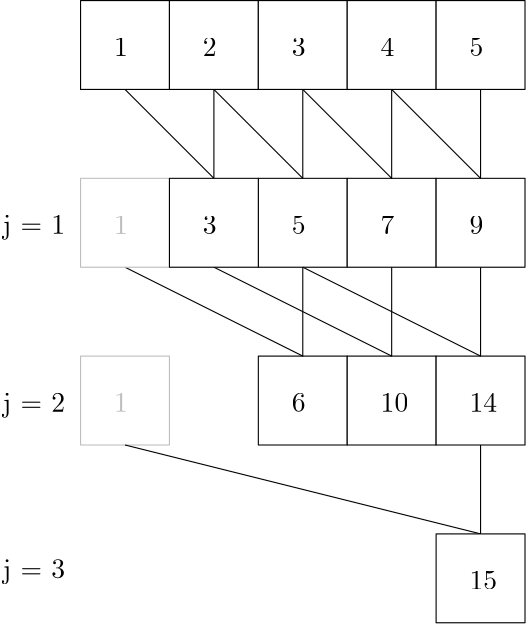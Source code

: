 <?xml version="1.0"?>
<!DOCTYPE ipe SYSTEM "ipe.dtd">
<ipe version="70005" creator="Ipe 7.1.2">
<info created="D:20120605181249" modified="D:20120605184217"/>
<ipestyle name="basic">
<symbol name="arrow/arc(spx)">
<path stroke="sym-stroke" fill="sym-stroke" pen="sym-pen">
0 0 m
-1 0.333 l
-1 -0.333 l
h
</path>
</symbol>
<symbol name="arrow/farc(spx)">
<path stroke="sym-stroke" fill="white" pen="sym-pen">
0 0 m
-1 0.333 l
-1 -0.333 l
h
</path>
</symbol>
<symbol name="mark/circle(sx)" transformations="translations">
<path fill="sym-stroke">
0.6 0 0 0.6 0 0 e
0.4 0 0 0.4 0 0 e
</path>
</symbol>
<symbol name="mark/disk(sx)" transformations="translations">
<path fill="sym-stroke">
0.6 0 0 0.6 0 0 e
</path>
</symbol>
<symbol name="mark/fdisk(sfx)" transformations="translations">
<group>
<path fill="sym-fill">
0.5 0 0 0.5 0 0 e
</path>
<path fill="sym-stroke" fillrule="eofill">
0.6 0 0 0.6 0 0 e
0.4 0 0 0.4 0 0 e
</path>
</group>
</symbol>
<symbol name="mark/box(sx)" transformations="translations">
<path fill="sym-stroke" fillrule="eofill">
-0.6 -0.6 m
0.6 -0.6 l
0.6 0.6 l
-0.6 0.6 l
h
-0.4 -0.4 m
0.4 -0.4 l
0.4 0.4 l
-0.4 0.4 l
h
</path>
</symbol>
<symbol name="mark/square(sx)" transformations="translations">
<path fill="sym-stroke">
-0.6 -0.6 m
0.6 -0.6 l
0.6 0.6 l
-0.6 0.6 l
h
</path>
</symbol>
<symbol name="mark/fsquare(sfx)" transformations="translations">
<group>
<path fill="sym-fill">
-0.5 -0.5 m
0.5 -0.5 l
0.5 0.5 l
-0.5 0.5 l
h
</path>
<path fill="sym-stroke" fillrule="eofill">
-0.6 -0.6 m
0.6 -0.6 l
0.6 0.6 l
-0.6 0.6 l
h
-0.4 -0.4 m
0.4 -0.4 l
0.4 0.4 l
-0.4 0.4 l
h
</path>
</group>
</symbol>
<symbol name="mark/cross(sx)" transformations="translations">
<group>
<path fill="sym-stroke">
-0.43 -0.57 m
0.57 0.43 l
0.43 0.57 l
-0.57 -0.43 l
h
</path>
<path fill="sym-stroke">
-0.43 0.57 m
0.57 -0.43 l
0.43 -0.57 l
-0.57 0.43 l
h
</path>
</group>
</symbol>
<symbol name="arrow/fnormal(spx)">
<path stroke="sym-stroke" fill="white" pen="sym-pen">
0 0 m
-1 0.333 l
-1 -0.333 l
h
</path>
</symbol>
<symbol name="arrow/pointed(spx)">
<path stroke="sym-stroke" fill="sym-stroke" pen="sym-pen">
0 0 m
-1 0.333 l
-0.8 0 l
-1 -0.333 l
h
</path>
</symbol>
<symbol name="arrow/fpointed(spx)">
<path stroke="sym-stroke" fill="white" pen="sym-pen">
0 0 m
-1 0.333 l
-0.8 0 l
-1 -0.333 l
h
</path>
</symbol>
<symbol name="arrow/linear(spx)">
<path stroke="sym-stroke" pen="sym-pen">
-1 0.333 m
0 0 l
-1 -0.333 l
</path>
</symbol>
<symbol name="arrow/fdouble(spx)">
<path stroke="sym-stroke" fill="white" pen="sym-pen">
0 0 m
-1 0.333 l
-1 -0.333 l
h
-1 0 m
-2 0.333 l
-2 -0.333 l
h
</path>
</symbol>
<symbol name="arrow/double(spx)">
<path stroke="sym-stroke" fill="sym-stroke" pen="sym-pen">
0 0 m
-1 0.333 l
-1 -0.333 l
h
-1 0 m
-2 0.333 l
-2 -0.333 l
h
</path>
</symbol>
<pen name="heavier" value="0.8"/>
<pen name="fat" value="1.2"/>
<pen name="ultrafat" value="2"/>
<symbolsize name="large" value="5"/>
<symbolsize name="small" value="2"/>
<symbolsize name="tiny" value="1.1"/>
<arrowsize name="large" value="10"/>
<arrowsize name="small" value="5"/>
<arrowsize name="tiny" value="3"/>
<color name="red" value="1 0 0"/>
<color name="green" value="0 1 0"/>
<color name="blue" value="0 0 1"/>
<color name="yellow" value="1 1 0"/>
<color name="orange" value="1 0.647 0"/>
<color name="gold" value="1 0.843 0"/>
<color name="purple" value="0.627 0.125 0.941"/>
<color name="gray" value="0.745"/>
<color name="brown" value="0.647 0.165 0.165"/>
<color name="navy" value="0 0 0.502"/>
<color name="pink" value="1 0.753 0.796"/>
<color name="seagreen" value="0.18 0.545 0.341"/>
<color name="turquoise" value="0.251 0.878 0.816"/>
<color name="violet" value="0.933 0.51 0.933"/>
<color name="darkblue" value="0 0 0.545"/>
<color name="darkcyan" value="0 0.545 0.545"/>
<color name="darkgray" value="0.663"/>
<color name="darkgreen" value="0 0.392 0"/>
<color name="darkmagenta" value="0.545 0 0.545"/>
<color name="darkorange" value="1 0.549 0"/>
<color name="darkred" value="0.545 0 0"/>
<color name="lightblue" value="0.678 0.847 0.902"/>
<color name="lightcyan" value="0.878 1 1"/>
<color name="lightgray" value="0.827"/>
<color name="lightgreen" value="0.565 0.933 0.565"/>
<color name="lightyellow" value="1 1 0.878"/>
<dashstyle name="dashed" value="[4] 0"/>
<dashstyle name="dotted" value="[1 3] 0"/>
<dashstyle name="dash dotted" value="[4 2 1 2] 0"/>
<dashstyle name="dash dot dotted" value="[4 2 1 2 1 2] 0"/>
<textsize name="large" value="\large"/>
<textsize name="Large" value="\Large"/>
<textsize name="LARGE" value="\LARGE"/>
<textsize name="huge" value="\huge"/>
<textsize name="Huge" value="\Huge"/>
<textsize name="small" value="\small"/>
<textsize name="footnote" value="\footnotesize"/>
<textsize name="tiny" value="\tiny"/>
<textstyle name="center" begin="\begin{center}" end="\end{center}"/>
<textstyle name="itemize" begin="\begin{itemize}" end="\end{itemize}"/>
<textstyle name="item" begin="\begin{itemize}\item{}" end="\end{itemize}"/>
<gridsize name="4 pts" value="4"/>
<gridsize name="8 pts (~3 mm)" value="8"/>
<gridsize name="16 pts (~6 mm)" value="16"/>
<gridsize name="32 pts (~12 mm)" value="32"/>
<gridsize name="10 pts (~3.5 mm)" value="10"/>
<gridsize name="20 pts (~7 mm)" value="20"/>
<gridsize name="14 pts (~5 mm)" value="14"/>
<gridsize name="28 pts (~10 mm)" value="28"/>
<gridsize name="56 pts (~20 mm)" value="56"/>
<anglesize name="90 deg" value="90"/>
<anglesize name="60 deg" value="60"/>
<anglesize name="45 deg" value="45"/>
<anglesize name="30 deg" value="30"/>
<anglesize name="22.5 deg" value="22.5"/>
<tiling name="falling" angle="-60" step="4" width="1"/>
<tiling name="rising" angle="30" step="4" width="1"/>
</ipestyle>
<page>
<layer name="alpha"/>
<view layers="alpha" active="alpha"/>
<path layer="alpha" stroke="black" fill="white">
64 768 m
64 736 l
96 736 l
96 768 l
h
</path>
<path matrix="1 0 0 1 32 0" stroke="black" fill="white">
64 768 m
64 736 l
96 736 l
96 768 l
h
</path>
<path matrix="1 0 0 1 64 0" stroke="black" fill="white">
64 768 m
64 736 l
96 736 l
96 768 l
h
</path>
<path matrix="1 0 0 1 96 0" stroke="black" fill="white">
64 768 m
64 736 l
96 736 l
96 768 l
h
</path>
<path matrix="1 0 0 1 128 0" stroke="black" fill="white">
64 768 m
64 736 l
96 736 l
96 768 l
h
</path>
<text matrix="1 0 0 1 4 4" transformations="translations" pos="72 744" stroke="black" type="label" width="4.981" height="6.42" depth="0" valign="baseline">1</text>
<text matrix="1 0 0 1 4 4" transformations="translations" pos="104 744" stroke="black" type="label" width="4.981" height="6.42" depth="0" valign="baseline">2</text>
<text matrix="1 0 0 1 68 4" transformations="translations" pos="72 744" stroke="black" type="label" width="4.981" height="6.42" depth="0" valign="baseline">3</text>
<text matrix="1 0 0 1 68 4" transformations="translations" pos="104 744" stroke="black" type="label" width="4.981" height="6.42" depth="0" valign="baseline">4</text>
<text matrix="1 0 0 1 100 4" transformations="translations" pos="104 744" stroke="black" type="label" width="4.981" height="6.42" depth="0" valign="baseline">5</text>
<path matrix="1 0 0 1 64 -64" stroke="black" fill="white">
64 768 m
64 736 l
96 736 l
96 768 l
h
</path>
<path matrix="1 0 0 1 96 -64" stroke="black" fill="white">
64 768 m
64 736 l
96 736 l
96 768 l
h
</path>
<path matrix="1 0 0 1 128 -64" stroke="black" fill="white">
64 768 m
64 736 l
96 736 l
96 768 l
h
</path>
<text matrix="1 0 0 1 68 -60" transformations="translations" pos="72 744" stroke="black" type="label" width="4.981" height="6.42" depth="0" valign="baseline">5</text>
<text matrix="1 0 0 1 68 -60" transformations="translations" pos="104 744" stroke="black" type="label" width="4.981" height="6.42" depth="0" valign="baseline">7</text>
<text matrix="1 0 0 1 100 -60" transformations="translations" pos="104 744" stroke="black" type="label" width="4.981" height="6.42" depth="0" valign="baseline">9</text>
<path stroke="black">
80 736 m
112 704 l
112 736 l
</path>
<path matrix="1 0 0 1 32 0" stroke="black">
80 736 m
112 704 l
112 736 l
</path>
<path matrix="1 0 0 1 64 0" stroke="black">
80 736 m
112 704 l
112 736 l
</path>
<path matrix="1 0 0 1 96 0" stroke="black">
80 736 m
112 704 l
112 736 l
</path>
<path matrix="1 0 0 1 64 -128" stroke="black" fill="white">
64 768 m
64 736 l
96 736 l
96 768 l
h
</path>
<path matrix="1 0 0 1 96 -128" stroke="black" fill="white">
64 768 m
64 736 l
96 736 l
96 768 l
h
</path>
<path matrix="1 0 0 1 128 -128" stroke="black" fill="white">
64 768 m
64 736 l
96 736 l
96 768 l
h
</path>
<text matrix="1 0 0 1 68 -124" transformations="translations" pos="72 744" stroke="black" type="label" width="4.981" height="6.42" depth="0" valign="baseline">6</text>
<text matrix="1 0 0 1 68 -124" transformations="translations" pos="104 744" stroke="black" type="label" width="9.963" height="6.42" depth="0" valign="baseline">10</text>
<text matrix="1 0 0 1 100 -124" transformations="translations" pos="104 744" stroke="black" type="label" width="9.963" height="6.42" depth="0" valign="baseline">14</text>
<path stroke="black">
80 672 m
144 640 l
144 672 l
</path>
<path matrix="1 0 0 1 32 0" stroke="black">
80 672 m
144 640 l
144 672 l
</path>
<path matrix="1 0 0 1 64 0" stroke="black">
80 672 m
144 640 l
144 672 l
</path>
<path matrix="1 0 0 1 0 -64" stroke="gray" fill="white">
64 768 m
64 736 l
96 736 l
96 768 l
h
</path>
<text matrix="1 0 0 1 4 -60" transformations="translations" pos="72 744" stroke="gray" type="label" width="4.981" height="6.42" depth="0" valign="baseline">1</text>
<path matrix="1 0 0 1 32 -64" stroke="black" fill="white">
64 768 m
64 736 l
96 736 l
96 768 l
h
</path>
<text matrix="1 0 0 1 4 -60" transformations="translations" pos="104 744" stroke="black" type="label" width="4.981" height="6.42" depth="0" valign="baseline">3</text>
<text transformations="translations" pos="36 684" stroke="black" type="label" width="22.416" height="6.661" depth="1.93" valign="baseline">j = 1</text>
<text matrix="1 0 0 1 0 -64" transformations="translations" pos="36 684" stroke="black" type="label" width="22.416" height="6.661" depth="1.93" valign="baseline">j = 2</text>
<path matrix="1 0 0 1 0 -128" stroke="gray" fill="white">
64 768 m
64 736 l
96 736 l
96 768 l
h
</path>
<text matrix="1 0 0 1 4 -124" transformations="translations" pos="72 744" stroke="gray" type="label" width="4.981" height="6.42" depth="0" valign="baseline">1</text>
<path stroke="black">
80 608 m
208 576 l
208 608 l
</path>
<path matrix="1 0 0 1 128 -192" stroke="black" fill="white">
64 768 m
64 736 l
96 736 l
96 768 l
h
</path>
<text matrix="1 0 0 1 100 -188" transformations="translations" pos="104 744" stroke="black" type="label" width="9.963" height="6.42" depth="0" valign="baseline">15</text>
<text matrix="1 0 0 1 0 -124" transformations="translations" pos="36 684" stroke="black" type="label" width="22.416" height="6.661" depth="1.93" valign="baseline">j = 3</text>
</page>
</ipe>
